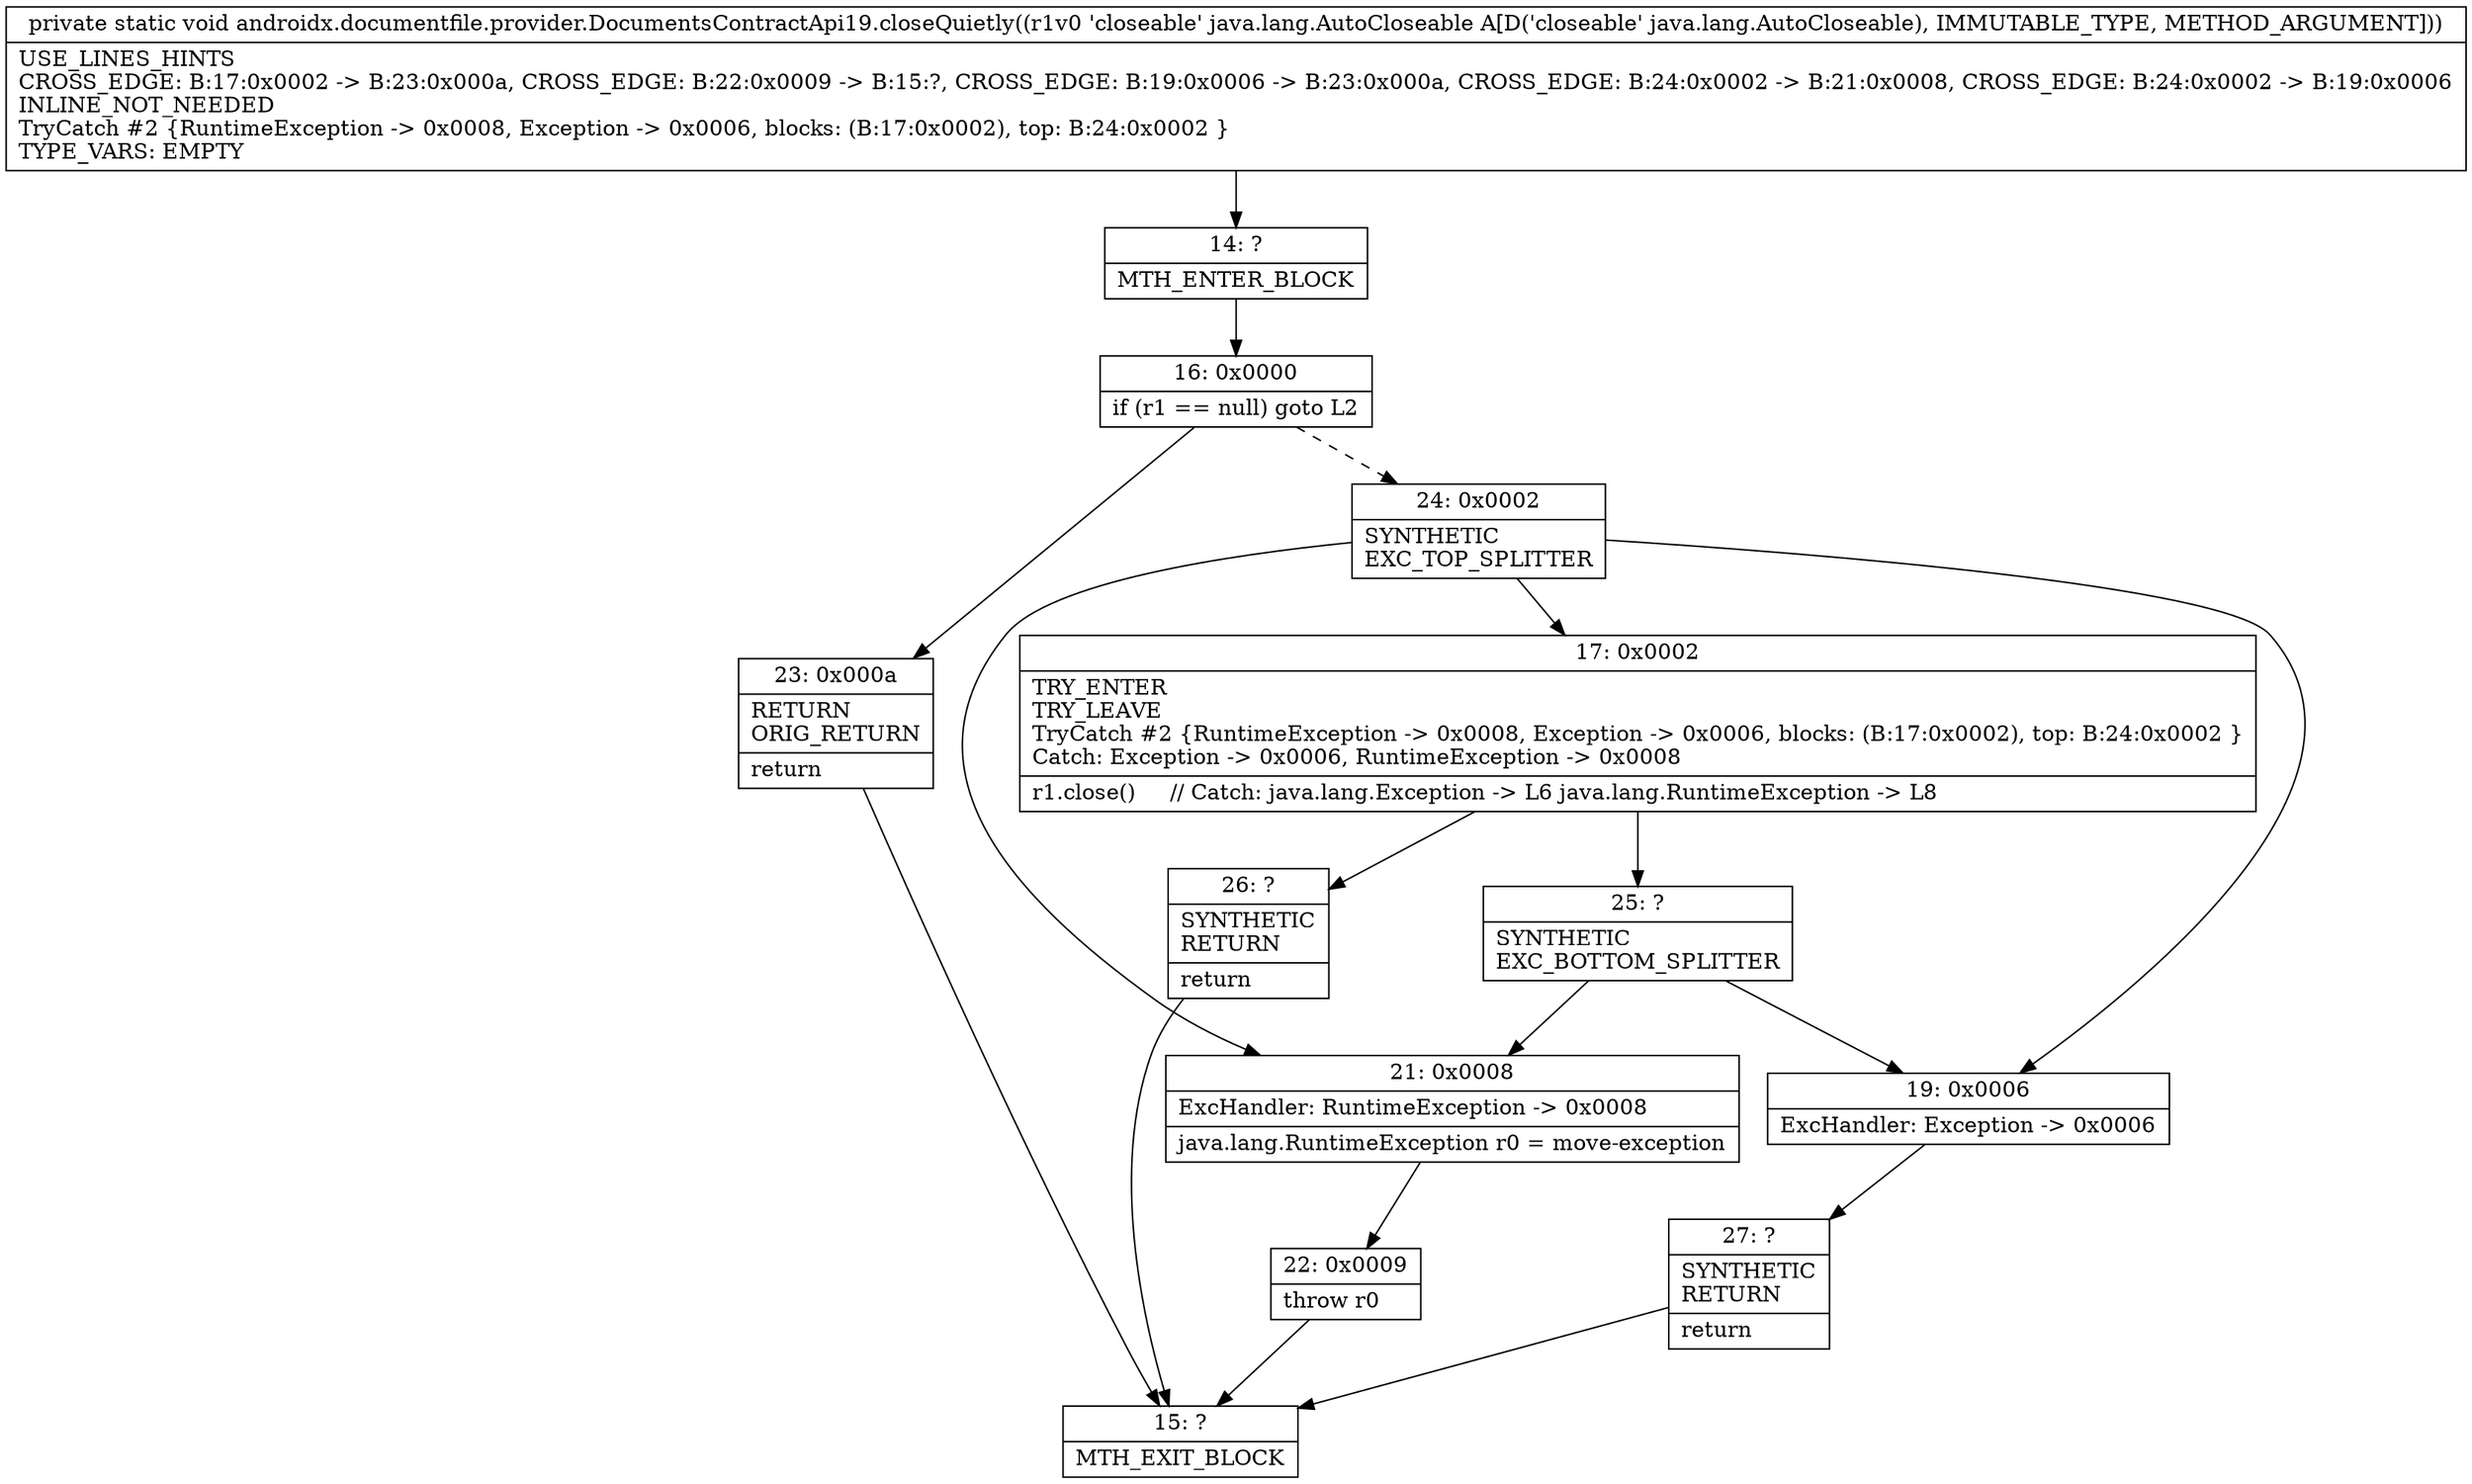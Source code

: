 digraph "CFG forandroidx.documentfile.provider.DocumentsContractApi19.closeQuietly(Ljava\/lang\/AutoCloseable;)V" {
Node_14 [shape=record,label="{14\:\ ?|MTH_ENTER_BLOCK\l}"];
Node_16 [shape=record,label="{16\:\ 0x0000|if (r1 == null) goto L2\l}"];
Node_23 [shape=record,label="{23\:\ 0x000a|RETURN\lORIG_RETURN\l|return\l}"];
Node_15 [shape=record,label="{15\:\ ?|MTH_EXIT_BLOCK\l}"];
Node_24 [shape=record,label="{24\:\ 0x0002|SYNTHETIC\lEXC_TOP_SPLITTER\l}"];
Node_17 [shape=record,label="{17\:\ 0x0002|TRY_ENTER\lTRY_LEAVE\lTryCatch #2 \{RuntimeException \-\> 0x0008, Exception \-\> 0x0006, blocks: (B:17:0x0002), top: B:24:0x0002 \}\lCatch: Exception \-\> 0x0006, RuntimeException \-\> 0x0008\l|r1.close()     \/\/ Catch: java.lang.Exception \-\> L6 java.lang.RuntimeException \-\> L8\l}"];
Node_25 [shape=record,label="{25\:\ ?|SYNTHETIC\lEXC_BOTTOM_SPLITTER\l}"];
Node_26 [shape=record,label="{26\:\ ?|SYNTHETIC\lRETURN\l|return\l}"];
Node_21 [shape=record,label="{21\:\ 0x0008|ExcHandler: RuntimeException \-\> 0x0008\l|java.lang.RuntimeException r0 = move\-exception\l}"];
Node_22 [shape=record,label="{22\:\ 0x0009|throw r0\l}"];
Node_19 [shape=record,label="{19\:\ 0x0006|ExcHandler: Exception \-\> 0x0006\l}"];
Node_27 [shape=record,label="{27\:\ ?|SYNTHETIC\lRETURN\l|return\l}"];
MethodNode[shape=record,label="{private static void androidx.documentfile.provider.DocumentsContractApi19.closeQuietly((r1v0 'closeable' java.lang.AutoCloseable A[D('closeable' java.lang.AutoCloseable), IMMUTABLE_TYPE, METHOD_ARGUMENT]))  | USE_LINES_HINTS\lCROSS_EDGE: B:17:0x0002 \-\> B:23:0x000a, CROSS_EDGE: B:22:0x0009 \-\> B:15:?, CROSS_EDGE: B:19:0x0006 \-\> B:23:0x000a, CROSS_EDGE: B:24:0x0002 \-\> B:21:0x0008, CROSS_EDGE: B:24:0x0002 \-\> B:19:0x0006\lINLINE_NOT_NEEDED\lTryCatch #2 \{RuntimeException \-\> 0x0008, Exception \-\> 0x0006, blocks: (B:17:0x0002), top: B:24:0x0002 \}\lTYPE_VARS: EMPTY\l}"];
MethodNode -> Node_14;Node_14 -> Node_16;
Node_16 -> Node_23;
Node_16 -> Node_24[style=dashed];
Node_23 -> Node_15;
Node_24 -> Node_17;
Node_24 -> Node_21;
Node_24 -> Node_19;
Node_17 -> Node_25;
Node_17 -> Node_26;
Node_25 -> Node_21;
Node_25 -> Node_19;
Node_26 -> Node_15;
Node_21 -> Node_22;
Node_22 -> Node_15;
Node_19 -> Node_27;
Node_27 -> Node_15;
}

